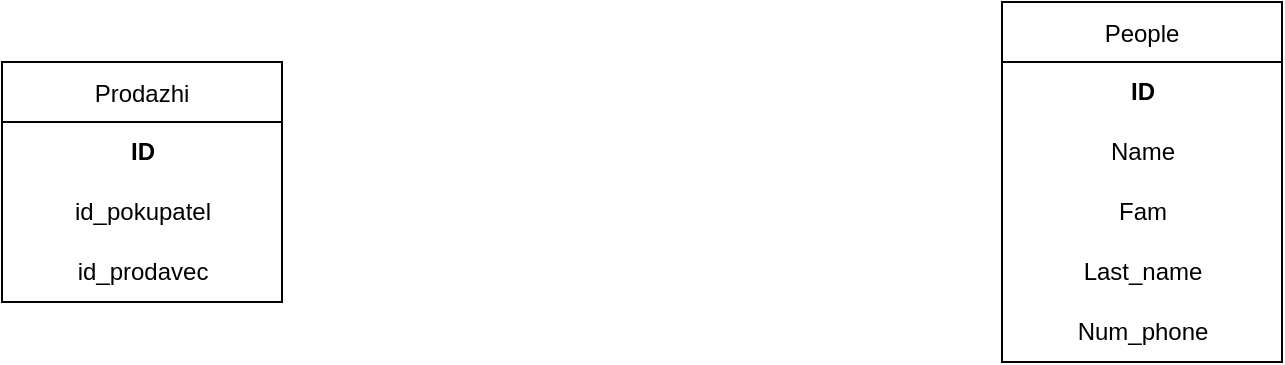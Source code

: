 <mxfile version="20.5.1" type="github">
  <diagram name="Page-1" id="efa7a0a1-bf9b-a30e-e6df-94a7791c09e9">
    <mxGraphModel dx="944" dy="425" grid="1" gridSize="10" guides="1" tooltips="1" connect="1" arrows="1" fold="1" page="1" pageScale="1" pageWidth="826" pageHeight="1169" background="none" math="0" shadow="0">
      <root>
        <mxCell id="0" />
        <mxCell id="1" parent="0" />
        <mxCell id="ebfX2xSwdslehIs39QLn-114" value="People" style="swimlane;fontStyle=0;childLayout=stackLayout;horizontal=1;startSize=30;horizontalStack=0;resizeParent=1;resizeParentMax=0;resizeLast=0;collapsible=1;marginBottom=0;" vertex="1" parent="1">
          <mxGeometry x="670" y="525" width="140" height="180" as="geometry" />
        </mxCell>
        <mxCell id="ebfX2xSwdslehIs39QLn-123" value="&lt;div align=&quot;center&quot;&gt;&lt;b&gt;ID&lt;/b&gt;&lt;/div&gt;" style="text;html=1;align=center;verticalAlign=middle;resizable=0;points=[];autosize=1;strokeColor=none;fillColor=none;" vertex="1" parent="ebfX2xSwdslehIs39QLn-114">
          <mxGeometry y="30" width="140" height="30" as="geometry" />
        </mxCell>
        <mxCell id="ebfX2xSwdslehIs39QLn-129" value="Name" style="text;html=1;align=center;verticalAlign=middle;resizable=0;points=[];autosize=1;strokeColor=none;fillColor=none;" vertex="1" parent="ebfX2xSwdslehIs39QLn-114">
          <mxGeometry y="60" width="140" height="30" as="geometry" />
        </mxCell>
        <mxCell id="ebfX2xSwdslehIs39QLn-130" value="Fam" style="text;html=1;align=center;verticalAlign=middle;resizable=0;points=[];autosize=1;strokeColor=none;fillColor=none;" vertex="1" parent="ebfX2xSwdslehIs39QLn-114">
          <mxGeometry y="90" width="140" height="30" as="geometry" />
        </mxCell>
        <mxCell id="ebfX2xSwdslehIs39QLn-131" value="Last_name" style="text;html=1;align=center;verticalAlign=middle;resizable=0;points=[];autosize=1;strokeColor=none;fillColor=none;" vertex="1" parent="ebfX2xSwdslehIs39QLn-114">
          <mxGeometry y="120" width="140" height="30" as="geometry" />
        </mxCell>
        <mxCell id="ebfX2xSwdslehIs39QLn-132" value="Num_phone" style="text;html=1;align=center;verticalAlign=middle;resizable=0;points=[];autosize=1;strokeColor=none;fillColor=none;" vertex="1" parent="ebfX2xSwdslehIs39QLn-114">
          <mxGeometry y="150" width="140" height="30" as="geometry" />
        </mxCell>
        <mxCell id="ebfX2xSwdslehIs39QLn-124" value="Prodazhi" style="swimlane;fontStyle=0;childLayout=stackLayout;horizontal=1;startSize=30;horizontalStack=0;resizeParent=1;resizeParentMax=0;resizeLast=0;collapsible=1;marginBottom=0;" vertex="1" parent="1">
          <mxGeometry x="170" y="555" width="140" height="120" as="geometry" />
        </mxCell>
        <mxCell id="ebfX2xSwdslehIs39QLn-125" value="&lt;div align=&quot;center&quot;&gt;&lt;b&gt;ID&lt;/b&gt;&lt;/div&gt;" style="text;html=1;align=center;verticalAlign=middle;resizable=0;points=[];autosize=1;strokeColor=none;fillColor=none;" vertex="1" parent="ebfX2xSwdslehIs39QLn-124">
          <mxGeometry y="30" width="140" height="30" as="geometry" />
        </mxCell>
        <mxCell id="ebfX2xSwdslehIs39QLn-137" value="id_pokupatel" style="text;html=1;align=center;verticalAlign=middle;resizable=0;points=[];autosize=1;strokeColor=none;fillColor=none;" vertex="1" parent="ebfX2xSwdslehIs39QLn-124">
          <mxGeometry y="60" width="140" height="30" as="geometry" />
        </mxCell>
        <mxCell id="ebfX2xSwdslehIs39QLn-138" value="id_prodavec" style="text;html=1;align=center;verticalAlign=middle;resizable=0;points=[];autosize=1;strokeColor=none;fillColor=none;" vertex="1" parent="ebfX2xSwdslehIs39QLn-124">
          <mxGeometry y="90" width="140" height="30" as="geometry" />
        </mxCell>
      </root>
    </mxGraphModel>
  </diagram>
</mxfile>
